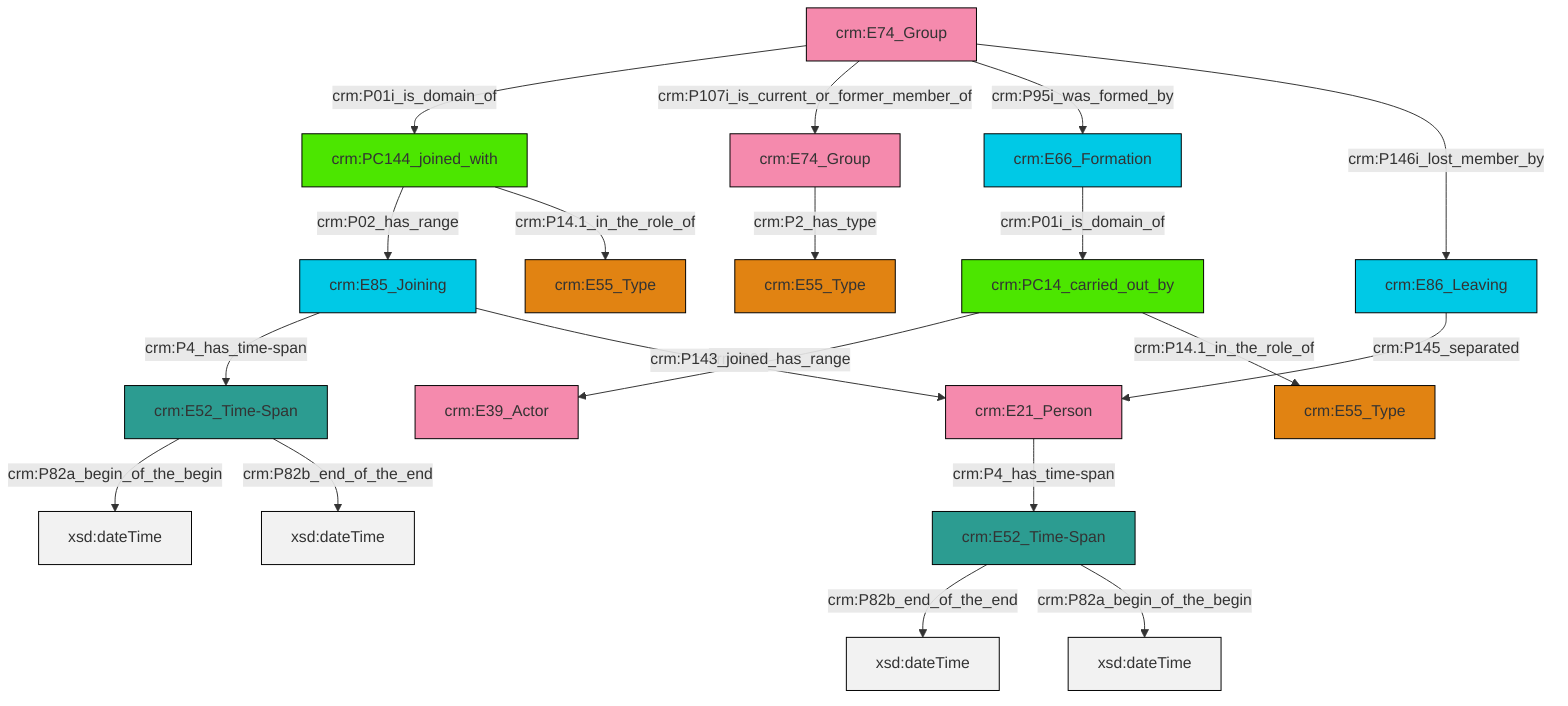 graph TD
classDef Literal fill:#f2f2f2,stroke:#000000;
classDef CRM_Entity fill:#FFFFFF,stroke:#000000;
classDef Temporal_Entity fill:#00C9E6, stroke:#000000;
classDef Type fill:#E18312, stroke:#000000;
classDef Time-Span fill:#2C9C91, stroke:#000000;
classDef Appellation fill:#FFEB7F, stroke:#000000;
classDef Place fill:#008836, stroke:#000000;
classDef Persistent_Item fill:#B266B2, stroke:#000000;
classDef Conceptual_Object fill:#FFD700, stroke:#000000;
classDef Physical_Thing fill:#D2B48C, stroke:#000000;
classDef Actor fill:#f58aad, stroke:#000000;
classDef PC_Classes fill:#4ce600, stroke:#000000;
classDef Multi fill:#cccccc,stroke:#000000;

2["crm:E52_Time-Span"]:::Time-Span -->|crm:P82a_begin_of_the_begin| 3[xsd:dateTime]:::Literal
9["crm:PC14_carried_out_by"]:::PC_Classes -->|crm:P02_has_range| 10["crm:E39_Actor"]:::Actor
9["crm:PC14_carried_out_by"]:::PC_Classes -->|crm:P14.1_in_the_role_of| 13["crm:E55_Type"]:::Type
14["crm:E52_Time-Span"]:::Time-Span -->|crm:P82b_end_of_the_end| 15[xsd:dateTime]:::Literal
0["crm:E74_Group"]:::Actor -->|crm:P01i_is_domain_of| 16["crm:PC144_joined_with"]:::PC_Classes
0["crm:E74_Group"]:::Actor -->|crm:P107i_is_current_or_former_member_of| 20["crm:E74_Group"]:::Actor
22["crm:E85_Joining"]:::Temporal_Entity -->|crm:P4_has_time-span| 2["crm:E52_Time-Span"]:::Time-Span
14["crm:E52_Time-Span"]:::Time-Span -->|crm:P82a_begin_of_the_begin| 23[xsd:dateTime]:::Literal
22["crm:E85_Joining"]:::Temporal_Entity -->|crm:P143_joined| 11["crm:E21_Person"]:::Actor
28["crm:E86_Leaving"]:::Temporal_Entity -->|crm:P145_separated| 11["crm:E21_Person"]:::Actor
16["crm:PC144_joined_with"]:::PC_Classes -->|crm:P02_has_range| 22["crm:E85_Joining"]:::Temporal_Entity
0["crm:E74_Group"]:::Actor -->|crm:P95i_was_formed_by| 29["crm:E66_Formation"]:::Temporal_Entity
16["crm:PC144_joined_with"]:::PC_Classes -->|crm:P14.1_in_the_role_of| 4["crm:E55_Type"]:::Type
2["crm:E52_Time-Span"]:::Time-Span -->|crm:P82b_end_of_the_end| 31[xsd:dateTime]:::Literal
11["crm:E21_Person"]:::Actor -->|crm:P4_has_time-span| 14["crm:E52_Time-Span"]:::Time-Span
20["crm:E74_Group"]:::Actor -->|crm:P2_has_type| 6["crm:E55_Type"]:::Type
0["crm:E74_Group"]:::Actor -->|crm:P146i_lost_member_by| 28["crm:E86_Leaving"]:::Temporal_Entity
29["crm:E66_Formation"]:::Temporal_Entity -->|crm:P01i_is_domain_of| 9["crm:PC14_carried_out_by"]:::PC_Classes